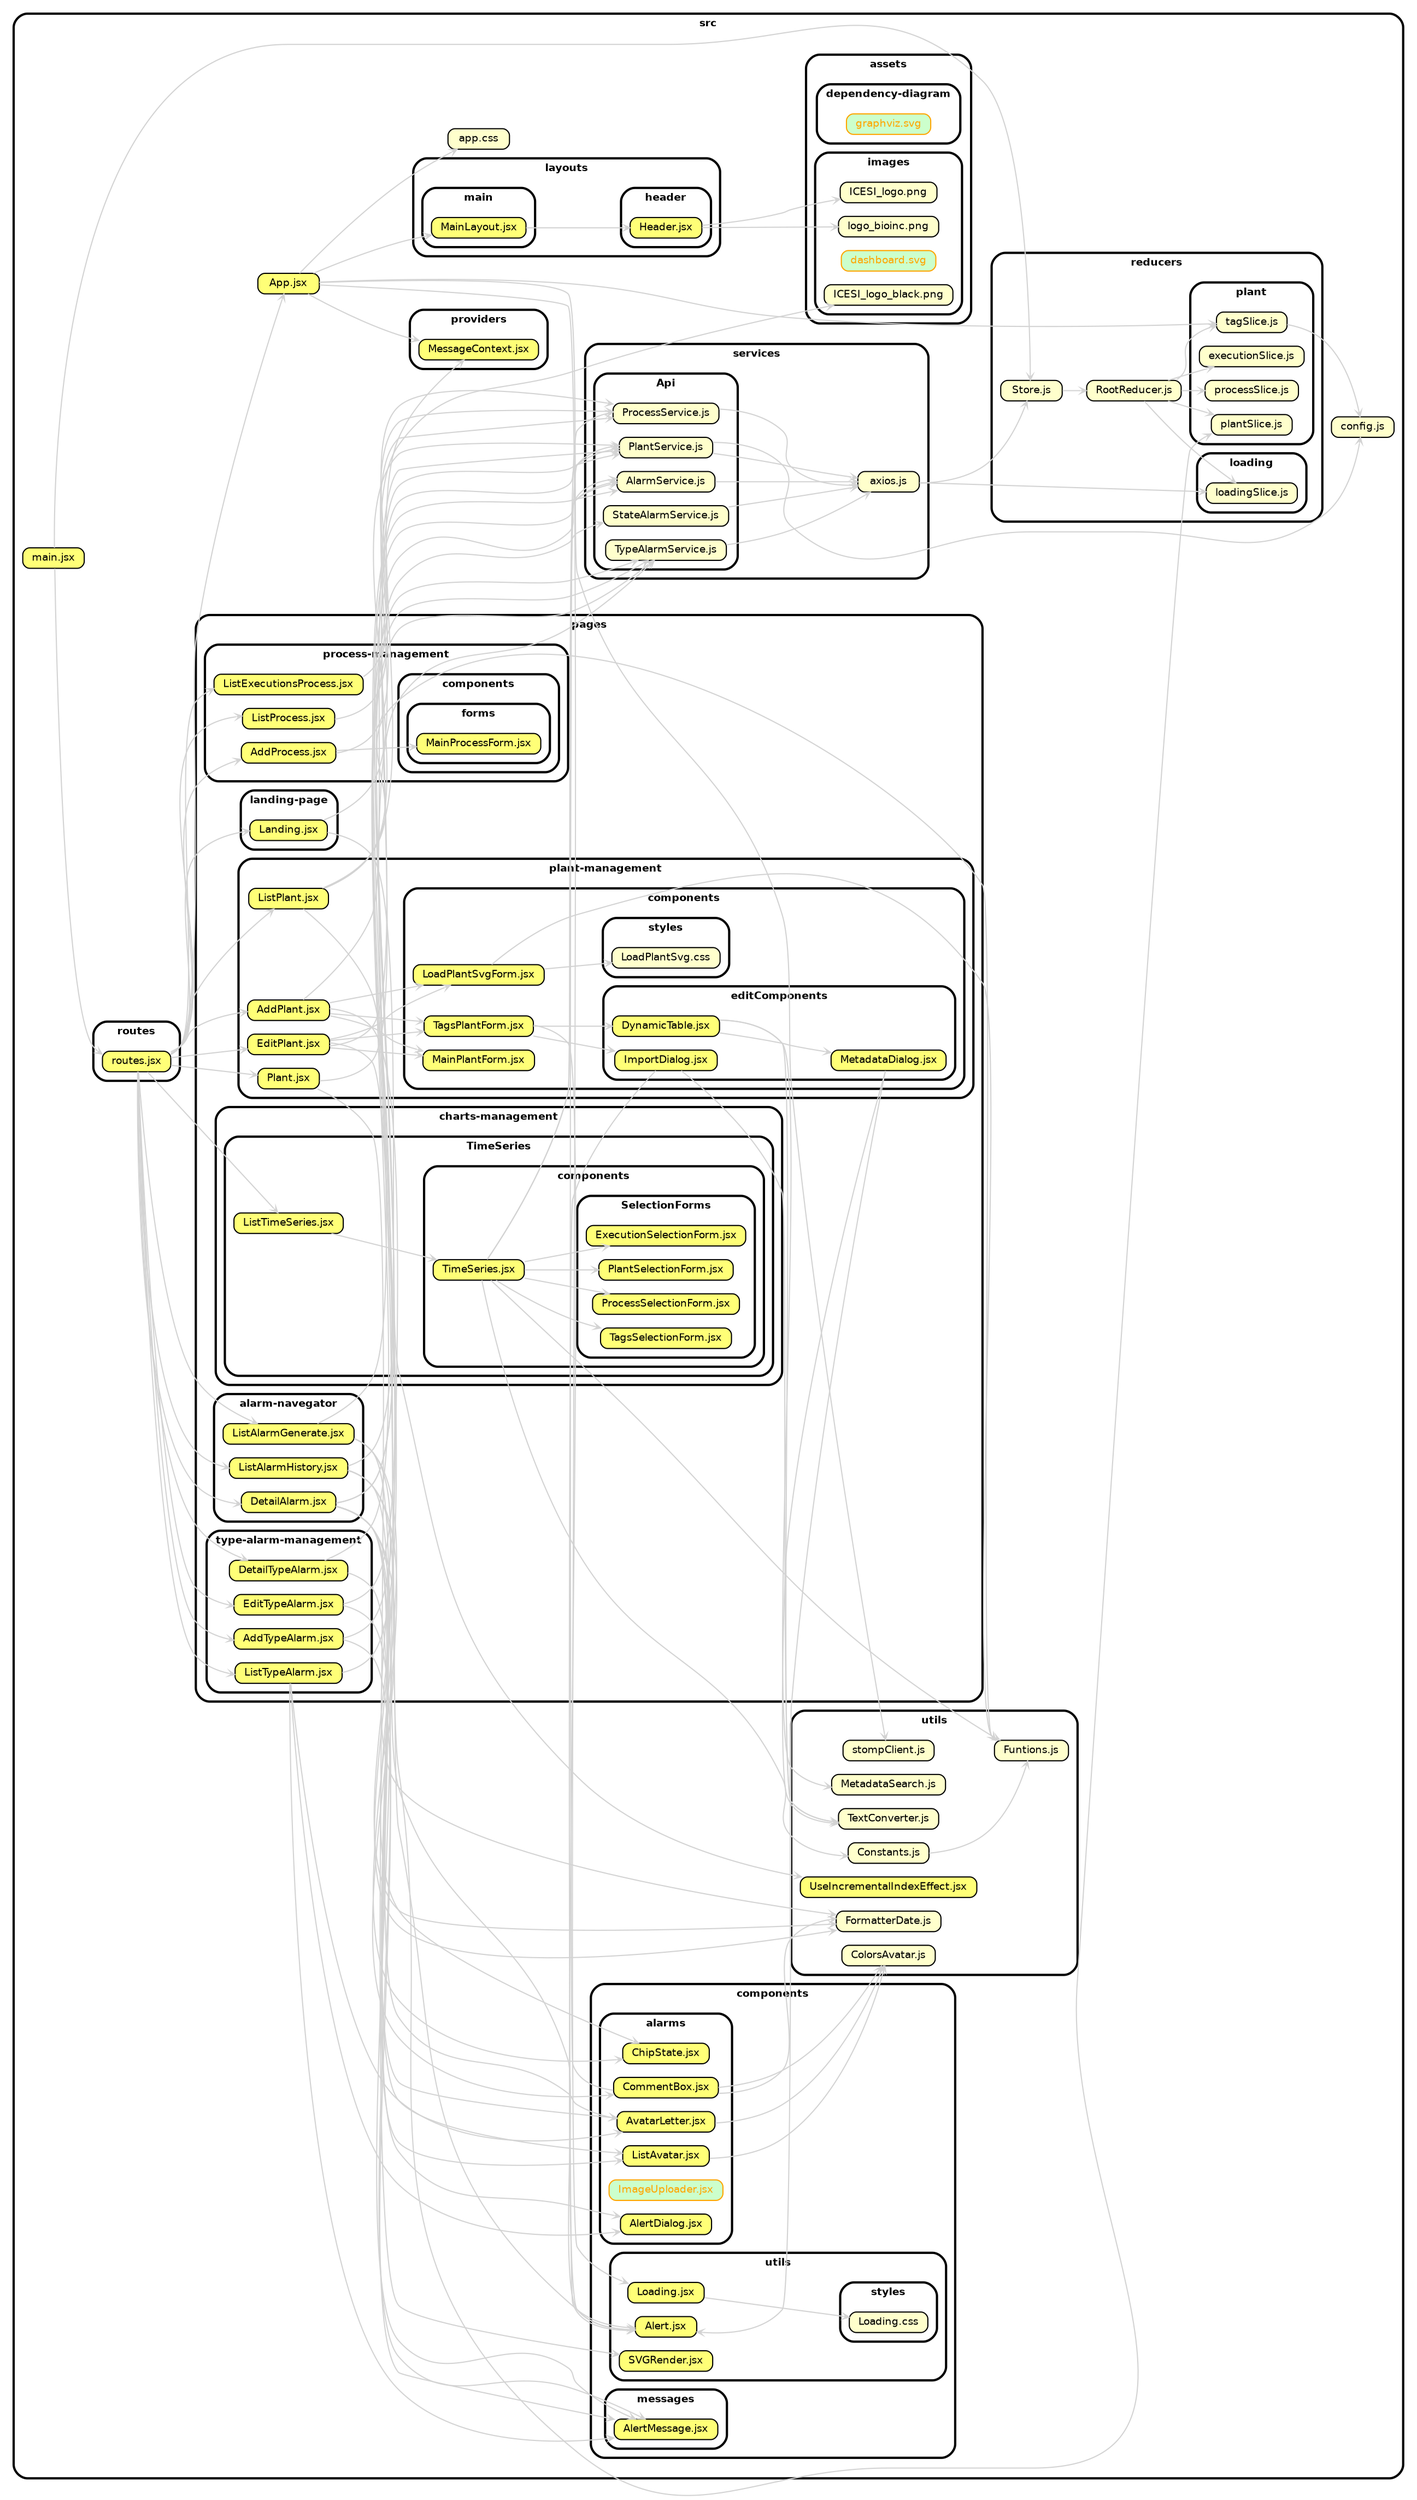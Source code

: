 strict digraph "dependency-cruiser output"{
    rankdir="LR" splines="true" overlap="false" nodesep="0.16" ranksep="0.18" fontname="Helvetica-bold" fontsize="9" style="rounded,bold,filled" fillcolor="#ffffff" compound="true"
    node [shape="box" style="rounded, filled" height="0.2" color="black" fillcolor="#ffffcc" fontcolor="black" fontname="Helvetica" fontsize="9"]
    edge [arrowhead="vee" arrowsize="0.5" penwidth="1.0" color="#D3D3D3" fontname="Helvetica" fontsize="9"]

    subgraph "cluster_src" {label="src" "src/App.jsx" [label=<App.jsx> tooltip="App.jsx" URL="src/App.jsx" fillcolor="#ffff77"] }
    "src/App.jsx" -> "src/app.css"
    "src/App.jsx" -> "src/components/utils/Loading.jsx"
    "src/App.jsx" -> "src/layouts/main/MainLayout.jsx"
    "src/App.jsx" -> "src/providers/MessageContext.jsx"
    "src/App.jsx" -> "src/reducers/plant/tagSlice.js"
    "src/App.jsx" -> "src/utils/stompClient.js"
    subgraph "cluster_src" {label="src" "src/app.css" [label=<app.css> tooltip="app.css" URL="src/app.css" ] }
    subgraph "cluster_src" {label="src" subgraph "cluster_src/assets" {label="assets" subgraph "cluster_src/assets/dependency-diagram" {label="dependency-diagram" "src/assets/dependency-diagram/graphviz.svg" [label=<graphviz.svg> tooltip="no-orphans" URL="src/assets/dependency-diagram/graphviz.svg" fillcolor="#ccffcc" fontcolor="orange" color="orange"] } } }
    subgraph "cluster_src" {label="src" subgraph "cluster_src/assets" {label="assets" subgraph "cluster_src/assets/images" {label="images" "src/assets/images/ICESI_logo.png" [label=<ICESI_logo.png> tooltip="ICESI_logo.png" URL="src/assets/images/ICESI_logo.png" ] } } }
    subgraph "cluster_src" {label="src" subgraph "cluster_src/assets" {label="assets" subgraph "cluster_src/assets/images" {label="images" "src/assets/images/ICESI_logo.png" [label=<ICESI_logo.png> tooltip="ICESI_logo.png" URL="src/assets/images/ICESI_logo.png" ] } } }
    subgraph "cluster_src" {label="src" subgraph "cluster_src/assets" {label="assets" subgraph "cluster_src/assets/images" {label="images" "src/assets/images/ICESI_logo_black.png" [label=<ICESI_logo_black.png> tooltip="ICESI_logo_black.png" URL="src/assets/images/ICESI_logo_black.png" ] } } }
    subgraph "cluster_src" {label="src" subgraph "cluster_src/assets" {label="assets" subgraph "cluster_src/assets/images" {label="images" "src/assets/images/dashboard.svg" [label=<dashboard.svg> tooltip="no-orphans" URL="src/assets/images/dashboard.svg" fillcolor="#ccffcc" fontcolor="orange" color="orange"] } } }
    subgraph "cluster_src" {label="src" subgraph "cluster_src/assets" {label="assets" subgraph "cluster_src/assets/images" {label="images" "src/assets/images/logo_bioinc.png" [label=<logo_bioinc.png> tooltip="logo_bioinc.png" URL="src/assets/images/logo_bioinc.png" ] } } }
    subgraph "cluster_src" {label="src" subgraph "cluster_src/assets" {label="assets" subgraph "cluster_src/assets/images" {label="images" "src/assets/images/logo_bioinc.png" [label=<logo_bioinc.png> tooltip="logo_bioinc.png" URL="src/assets/images/logo_bioinc.png" ] } } }
    subgraph "cluster_src" {label="src" subgraph "cluster_src/components" {label="components" subgraph "cluster_src/components/alarms" {label="alarms" "src/components/alarms/AlertDialog.jsx" [label=<AlertDialog.jsx> tooltip="AlertDialog.jsx" URL="src/components/alarms/AlertDialog.jsx" fillcolor="#ffff77"] } } }
    subgraph "cluster_src" {label="src" subgraph "cluster_src/components" {label="components" subgraph "cluster_src/components/alarms" {label="alarms" "src/components/alarms/AvatarLetter.jsx" [label=<AvatarLetter.jsx> tooltip="AvatarLetter.jsx" URL="src/components/alarms/AvatarLetter.jsx" fillcolor="#ffff77"] } } }
    "src/components/alarms/AvatarLetter.jsx" -> "src/utils/ColorsAvatar.js"
    subgraph "cluster_src" {label="src" subgraph "cluster_src/components" {label="components" subgraph "cluster_src/components/alarms" {label="alarms" "src/components/alarms/ChipState.jsx" [label=<ChipState.jsx> tooltip="ChipState.jsx" URL="src/components/alarms/ChipState.jsx" fillcolor="#ffff77"] } } }
    subgraph "cluster_src" {label="src" subgraph "cluster_src/components" {label="components" subgraph "cluster_src/components/alarms" {label="alarms" "src/components/alarms/CommentBox.jsx" [label=<CommentBox.jsx> tooltip="CommentBox.jsx" URL="src/components/alarms/CommentBox.jsx" fillcolor="#ffff77"] } } }
    "src/components/alarms/CommentBox.jsx" -> "src/services/Api/AlarmService.js"
    "src/components/alarms/CommentBox.jsx" -> "src/utils/ColorsAvatar.js"
    "src/components/alarms/CommentBox.jsx" -> "src/utils/FormatterDate.js"
    subgraph "cluster_src" {label="src" subgraph "cluster_src/components" {label="components" subgraph "cluster_src/components/alarms" {label="alarms" "src/components/alarms/ImageUploader.jsx" [label=<ImageUploader.jsx> tooltip="no-orphans" URL="src/components/alarms/ImageUploader.jsx" fillcolor="#ccffcc" fontcolor="orange" color="orange"] } } }
    subgraph "cluster_src" {label="src" subgraph "cluster_src/components" {label="components" subgraph "cluster_src/components/alarms" {label="alarms" "src/components/alarms/ListAvatar.jsx" [label=<ListAvatar.jsx> tooltip="ListAvatar.jsx" URL="src/components/alarms/ListAvatar.jsx" fillcolor="#ffff77"] } } }
    "src/components/alarms/ListAvatar.jsx" -> "src/utils/ColorsAvatar.js"
    subgraph "cluster_src" {label="src" subgraph "cluster_src/components" {label="components" subgraph "cluster_src/components/messages" {label="messages" "src/components/messages/AlertMessage.jsx" [label=<AlertMessage.jsx> tooltip="AlertMessage.jsx" URL="src/components/messages/AlertMessage.jsx" fillcolor="#ffff77"] } } }
    subgraph "cluster_src" {label="src" subgraph "cluster_src/components" {label="components" subgraph "cluster_src/components/utils" {label="utils" "src/components/utils/Alert.jsx" [label=<Alert.jsx> tooltip="Alert.jsx" URL="src/components/utils/Alert.jsx" fillcolor="#ffff77"] } } }
    subgraph "cluster_src" {label="src" subgraph "cluster_src/components" {label="components" subgraph "cluster_src/components/utils" {label="utils" "src/components/utils/Loading.jsx" [label=<Loading.jsx> tooltip="Loading.jsx" URL="src/components/utils/Loading.jsx" fillcolor="#ffff77"] } } }
    "src/components/utils/Loading.jsx" -> "src/components/utils/styles/Loading.css"
    subgraph "cluster_src" {label="src" subgraph "cluster_src/components" {label="components" subgraph "cluster_src/components/utils" {label="utils" "src/components/utils/SVGRender.jsx" [label=<SVGRender.jsx> tooltip="SVGRender.jsx" URL="src/components/utils/SVGRender.jsx" fillcolor="#ffff77"] } } }
    subgraph "cluster_src" {label="src" subgraph "cluster_src/components" {label="components" subgraph "cluster_src/components/utils" {label="utils" subgraph "cluster_src/components/utils/styles" {label="styles" "src/components/utils/styles/Loading.css" [label=<Loading.css> tooltip="Loading.css" URL="src/components/utils/styles/Loading.css" ] } } } }
    subgraph "cluster_src" {label="src" "src/config.js" [label=<config.js> tooltip="config.js" URL="src/config.js" ] }
    subgraph "cluster_src" {label="src" subgraph "cluster_src/layouts" {label="layouts" subgraph "cluster_src/layouts/header" {label="header" "src/layouts/header/Header.jsx" [label=<Header.jsx> tooltip="Header.jsx" URL="src/layouts/header/Header.jsx" fillcolor="#ffff77"] } } }
    "src/layouts/header/Header.jsx" -> "src/assets/images/ICESI_logo.png"
    "src/layouts/header/Header.jsx" -> "src/assets/images/logo_bioinc.png"
    subgraph "cluster_src" {label="src" subgraph "cluster_src/layouts" {label="layouts" subgraph "cluster_src/layouts/main" {label="main" "src/layouts/main/MainLayout.jsx" [label=<MainLayout.jsx> tooltip="MainLayout.jsx" URL="src/layouts/main/MainLayout.jsx" fillcolor="#ffff77"] } } }
    "src/layouts/main/MainLayout.jsx" -> "src/layouts/header/Header.jsx"
    subgraph "cluster_src" {label="src" "src/main.jsx" [label=<main.jsx> tooltip="main.jsx" URL="src/main.jsx" fillcolor="#ffff77"] }
    "src/main.jsx" -> "src/reducers/Store.js"
    "src/main.jsx" -> "src/routes/routes.jsx"
    subgraph "cluster_src" {label="src" subgraph "cluster_src/pages" {label="pages" subgraph "cluster_src/pages/alarm-navegator" {label="alarm-navegator" "src/pages/alarm-navegator/DetailAlarm.jsx" [label=<DetailAlarm.jsx> tooltip="DetailAlarm.jsx" URL="src/pages/alarm-navegator/DetailAlarm.jsx" fillcolor="#ffff77"] } } }
    "src/pages/alarm-navegator/DetailAlarm.jsx" -> "src/components/alarms/AlertDialog.jsx"
    "src/pages/alarm-navegator/DetailAlarm.jsx" -> "src/components/alarms/CommentBox.jsx"
    "src/pages/alarm-navegator/DetailAlarm.jsx" -> "src/components/alarms/ListAvatar.jsx"
    "src/pages/alarm-navegator/DetailAlarm.jsx" -> "src/components/messages/AlertMessage.jsx"
    "src/pages/alarm-navegator/DetailAlarm.jsx" -> "src/services/Api/AlarmService.js"
    "src/pages/alarm-navegator/DetailAlarm.jsx" -> "src/services/Api/StateAlarmService.js"
    "src/pages/alarm-navegator/DetailAlarm.jsx" -> "src/utils/FormatterDate.js"
    subgraph "cluster_src" {label="src" subgraph "cluster_src/pages" {label="pages" subgraph "cluster_src/pages/alarm-navegator" {label="alarm-navegator" "src/pages/alarm-navegator/ListAlarmGenerate.jsx" [label=<ListAlarmGenerate.jsx> tooltip="ListAlarmGenerate.jsx" URL="src/pages/alarm-navegator/ListAlarmGenerate.jsx" fillcolor="#ffff77"] } } }
    "src/pages/alarm-navegator/ListAlarmGenerate.jsx" -> "src/components/alarms/AvatarLetter.jsx"
    "src/pages/alarm-navegator/ListAlarmGenerate.jsx" -> "src/components/alarms/ChipState.jsx"
    "src/pages/alarm-navegator/ListAlarmGenerate.jsx" -> "src/services/Api/AlarmService.js"
    "src/pages/alarm-navegator/ListAlarmGenerate.jsx" -> "src/utils/FormatterDate.js"
    subgraph "cluster_src" {label="src" subgraph "cluster_src/pages" {label="pages" subgraph "cluster_src/pages/alarm-navegator" {label="alarm-navegator" "src/pages/alarm-navegator/ListAlarmHistory.jsx" [label=<ListAlarmHistory.jsx> tooltip="ListAlarmHistory.jsx" URL="src/pages/alarm-navegator/ListAlarmHistory.jsx" fillcolor="#ffff77"] } } }
    "src/pages/alarm-navegator/ListAlarmHistory.jsx" -> "src/components/alarms/AvatarLetter.jsx"
    "src/pages/alarm-navegator/ListAlarmHistory.jsx" -> "src/components/alarms/ChipState.jsx"
    "src/pages/alarm-navegator/ListAlarmHistory.jsx" -> "src/services/Api/AlarmService.js"
    "src/pages/alarm-navegator/ListAlarmHistory.jsx" -> "src/utils/FormatterDate.js"
    subgraph "cluster_src" {label="src" subgraph "cluster_src/pages" {label="pages" subgraph "cluster_src/pages/charts-management" {label="charts-management" subgraph "cluster_src/pages/charts-management/TimeSeries" {label="TimeSeries" "src/pages/charts-management/TimeSeries/ListTimeSeries.jsx" [label=<ListTimeSeries.jsx> tooltip="ListTimeSeries.jsx" URL="src/pages/charts-management/TimeSeries/ListTimeSeries.jsx" fillcolor="#ffff77"] } } } }
    "src/pages/charts-management/TimeSeries/ListTimeSeries.jsx" -> "src/pages/charts-management/TimeSeries/components/TimeSeries.jsx"
    subgraph "cluster_src" {label="src" subgraph "cluster_src/pages" {label="pages" subgraph "cluster_src/pages/charts-management" {label="charts-management" subgraph "cluster_src/pages/charts-management/TimeSeries" {label="TimeSeries" subgraph "cluster_src/pages/charts-management/TimeSeries/components" {label="components" subgraph "cluster_src/pages/charts-management/TimeSeries/components/SelectionForms" {label="SelectionForms" "src/pages/charts-management/TimeSeries/components/SelectionForms/ExecutionSelectionForm.jsx" [label=<ExecutionSelectionForm.jsx> tooltip="ExecutionSelectionForm.jsx" URL="src/pages/charts-management/TimeSeries/components/SelectionForms/ExecutionSelectionForm.jsx" fillcolor="#ffff77"] } } } } } }
    subgraph "cluster_src" {label="src" subgraph "cluster_src/pages" {label="pages" subgraph "cluster_src/pages/charts-management" {label="charts-management" subgraph "cluster_src/pages/charts-management/TimeSeries" {label="TimeSeries" subgraph "cluster_src/pages/charts-management/TimeSeries/components" {label="components" subgraph "cluster_src/pages/charts-management/TimeSeries/components/SelectionForms" {label="SelectionForms" "src/pages/charts-management/TimeSeries/components/SelectionForms/PlantSelectionForm.jsx" [label=<PlantSelectionForm.jsx> tooltip="PlantSelectionForm.jsx" URL="src/pages/charts-management/TimeSeries/components/SelectionForms/PlantSelectionForm.jsx" fillcolor="#ffff77"] } } } } } }
    subgraph "cluster_src" {label="src" subgraph "cluster_src/pages" {label="pages" subgraph "cluster_src/pages/charts-management" {label="charts-management" subgraph "cluster_src/pages/charts-management/TimeSeries" {label="TimeSeries" subgraph "cluster_src/pages/charts-management/TimeSeries/components" {label="components" subgraph "cluster_src/pages/charts-management/TimeSeries/components/SelectionForms" {label="SelectionForms" "src/pages/charts-management/TimeSeries/components/SelectionForms/ProcessSelectionForm.jsx" [label=<ProcessSelectionForm.jsx> tooltip="ProcessSelectionForm.jsx" URL="src/pages/charts-management/TimeSeries/components/SelectionForms/ProcessSelectionForm.jsx" fillcolor="#ffff77"] } } } } } }
    subgraph "cluster_src" {label="src" subgraph "cluster_src/pages" {label="pages" subgraph "cluster_src/pages/charts-management" {label="charts-management" subgraph "cluster_src/pages/charts-management/TimeSeries" {label="TimeSeries" subgraph "cluster_src/pages/charts-management/TimeSeries/components" {label="components" subgraph "cluster_src/pages/charts-management/TimeSeries/components/SelectionForms" {label="SelectionForms" "src/pages/charts-management/TimeSeries/components/SelectionForms/TagsSelectionForm.jsx" [label=<TagsSelectionForm.jsx> tooltip="TagsSelectionForm.jsx" URL="src/pages/charts-management/TimeSeries/components/SelectionForms/TagsSelectionForm.jsx" fillcolor="#ffff77"] } } } } } }
    subgraph "cluster_src" {label="src" subgraph "cluster_src/pages" {label="pages" subgraph "cluster_src/pages/charts-management" {label="charts-management" subgraph "cluster_src/pages/charts-management/TimeSeries" {label="TimeSeries" subgraph "cluster_src/pages/charts-management/TimeSeries/components" {label="components" "src/pages/charts-management/TimeSeries/components/TimeSeries.jsx" [label=<TimeSeries.jsx> tooltip="TimeSeries.jsx" URL="src/pages/charts-management/TimeSeries/components/TimeSeries.jsx" fillcolor="#ffff77"] } } } } }
    "src/pages/charts-management/TimeSeries/components/TimeSeries.jsx" -> "src/services/Api/PlantService.js"
    "src/pages/charts-management/TimeSeries/components/TimeSeries.jsx" -> "src/services/Api/ProcessService.js"
    "src/pages/charts-management/TimeSeries/components/TimeSeries.jsx" -> "src/utils/Constants.js"
    "src/pages/charts-management/TimeSeries/components/TimeSeries.jsx" -> "src/utils/Funtions.js"
    "src/pages/charts-management/TimeSeries/components/TimeSeries.jsx" -> "src/pages/charts-management/TimeSeries/components/SelectionForms/ExecutionSelectionForm.jsx"
    "src/pages/charts-management/TimeSeries/components/TimeSeries.jsx" -> "src/pages/charts-management/TimeSeries/components/SelectionForms/PlantSelectionForm.jsx"
    "src/pages/charts-management/TimeSeries/components/TimeSeries.jsx" -> "src/pages/charts-management/TimeSeries/components/SelectionForms/ProcessSelectionForm.jsx"
    "src/pages/charts-management/TimeSeries/components/TimeSeries.jsx" -> "src/pages/charts-management/TimeSeries/components/SelectionForms/TagsSelectionForm.jsx"
    subgraph "cluster_src" {label="src" subgraph "cluster_src/pages" {label="pages" subgraph "cluster_src/pages/landing-page" {label="landing-page" "src/pages/landing-page/Landing.jsx" [label=<Landing.jsx> tooltip="Landing.jsx" URL="src/pages/landing-page/Landing.jsx" fillcolor="#ffff77"] } } }
    "src/pages/landing-page/Landing.jsx" -> "src/assets/images/ICESI_logo_black.png"
    "src/pages/landing-page/Landing.jsx" -> "src/utils/UseIncrementalIndexEffect.jsx"
    subgraph "cluster_src" {label="src" subgraph "cluster_src/pages" {label="pages" subgraph "cluster_src/pages/plant-management" {label="plant-management" "src/pages/plant-management/AddPlant.jsx" [label=<AddPlant.jsx> tooltip="AddPlant.jsx" URL="src/pages/plant-management/AddPlant.jsx" fillcolor="#ffff77"] } } }
    "src/pages/plant-management/AddPlant.jsx" -> "src/components/utils/Alert.jsx"
    "src/pages/plant-management/AddPlant.jsx" -> "src/services/Api/PlantService.js"
    "src/pages/plant-management/AddPlant.jsx" -> "src/pages/plant-management/components/LoadPlantSvgForm.jsx"
    "src/pages/plant-management/AddPlant.jsx" -> "src/pages/plant-management/components/MainPlantForm.jsx"
    "src/pages/plant-management/AddPlant.jsx" -> "src/pages/plant-management/components/TagsPlantForm.jsx"
    subgraph "cluster_src" {label="src" subgraph "cluster_src/pages" {label="pages" subgraph "cluster_src/pages/plant-management" {label="plant-management" "src/pages/plant-management/EditPlant.jsx" [label=<EditPlant.jsx> tooltip="EditPlant.jsx" URL="src/pages/plant-management/EditPlant.jsx" fillcolor="#ffff77"] } } }
    "src/pages/plant-management/EditPlant.jsx" -> "src/components/utils/Alert.jsx"
    "src/pages/plant-management/EditPlant.jsx" -> "src/services/Api/PlantService.js"
    "src/pages/plant-management/EditPlant.jsx" -> "src/pages/plant-management/components/LoadPlantSvgForm.jsx"
    "src/pages/plant-management/EditPlant.jsx" -> "src/pages/plant-management/components/MainPlantForm.jsx"
    "src/pages/plant-management/EditPlant.jsx" -> "src/pages/plant-management/components/TagsPlantForm.jsx"
    subgraph "cluster_src" {label="src" subgraph "cluster_src/pages" {label="pages" subgraph "cluster_src/pages/plant-management" {label="plant-management" "src/pages/plant-management/ListPlant.jsx" [label=<ListPlant.jsx> tooltip="ListPlant.jsx" URL="src/pages/plant-management/ListPlant.jsx" fillcolor="#ffff77"] } } }
    "src/pages/plant-management/ListPlant.jsx" -> "src/providers/MessageContext.jsx"
    "src/pages/plant-management/ListPlant.jsx" -> "src/reducers/plant/plantSlice.js"
    "src/pages/plant-management/ListPlant.jsx" -> "src/services/Api/PlantService.js"
    "src/pages/plant-management/ListPlant.jsx" -> "src/utils/Funtions.js"
    subgraph "cluster_src" {label="src" subgraph "cluster_src/pages" {label="pages" subgraph "cluster_src/pages/plant-management" {label="plant-management" "src/pages/plant-management/Plant.jsx" [label=<Plant.jsx> tooltip="Plant.jsx" URL="src/pages/plant-management/Plant.jsx" fillcolor="#ffff77"] } } }
    "src/pages/plant-management/Plant.jsx" -> "src/components/utils/SVGRender.jsx"
    "src/pages/plant-management/Plant.jsx" -> "src/services/Api/PlantService.js"
    subgraph "cluster_src" {label="src" subgraph "cluster_src/pages" {label="pages" subgraph "cluster_src/pages/plant-management" {label="plant-management" subgraph "cluster_src/pages/plant-management/components" {label="components" "src/pages/plant-management/components/LoadPlantSvgForm.jsx" [label=<LoadPlantSvgForm.jsx> tooltip="LoadPlantSvgForm.jsx" URL="src/pages/plant-management/components/LoadPlantSvgForm.jsx" fillcolor="#ffff77"] } } } }
    "src/pages/plant-management/components/LoadPlantSvgForm.jsx" -> "src/utils/Funtions.js"
    "src/pages/plant-management/components/LoadPlantSvgForm.jsx" -> "src/pages/plant-management/components/styles/LoadPlantSvg.css"
    subgraph "cluster_src" {label="src" subgraph "cluster_src/pages" {label="pages" subgraph "cluster_src/pages/plant-management" {label="plant-management" subgraph "cluster_src/pages/plant-management/components" {label="components" "src/pages/plant-management/components/MainPlantForm.jsx" [label=<MainPlantForm.jsx> tooltip="MainPlantForm.jsx" URL="src/pages/plant-management/components/MainPlantForm.jsx" fillcolor="#ffff77"] } } } }
    subgraph "cluster_src" {label="src" subgraph "cluster_src/pages" {label="pages" subgraph "cluster_src/pages/plant-management" {label="plant-management" subgraph "cluster_src/pages/plant-management/components" {label="components" "src/pages/plant-management/components/TagsPlantForm.jsx" [label=<TagsPlantForm.jsx> tooltip="TagsPlantForm.jsx" URL="src/pages/plant-management/components/TagsPlantForm.jsx" fillcolor="#ffff77"] } } } }
    "src/pages/plant-management/components/TagsPlantForm.jsx" -> "src/components/utils/Alert.jsx"
    "src/pages/plant-management/components/TagsPlantForm.jsx" -> "src/pages/plant-management/components/editComponents/DynamicTable.jsx"
    "src/pages/plant-management/components/TagsPlantForm.jsx" -> "src/pages/plant-management/components/editComponents/ImportDialog.jsx"
    subgraph "cluster_src" {label="src" subgraph "cluster_src/pages" {label="pages" subgraph "cluster_src/pages/plant-management" {label="plant-management" subgraph "cluster_src/pages/plant-management/components" {label="components" subgraph "cluster_src/pages/plant-management/components/editComponents" {label="editComponents" "src/pages/plant-management/components/editComponents/DynamicTable.jsx" [label=<DynamicTable.jsx> tooltip="DynamicTable.jsx" URL="src/pages/plant-management/components/editComponents/DynamicTable.jsx" fillcolor="#ffff77"] } } } } }
    "src/pages/plant-management/components/editComponents/DynamicTable.jsx" -> "src/utils/MetadataSearch.js"
    "src/pages/plant-management/components/editComponents/DynamicTable.jsx" -> "src/utils/TextConverter.js"
    "src/pages/plant-management/components/editComponents/DynamicTable.jsx" -> "src/pages/plant-management/components/editComponents/MetadataDialog.jsx"
    subgraph "cluster_src" {label="src" subgraph "cluster_src/pages" {label="pages" subgraph "cluster_src/pages/plant-management" {label="plant-management" subgraph "cluster_src/pages/plant-management/components" {label="components" subgraph "cluster_src/pages/plant-management/components/editComponents" {label="editComponents" "src/pages/plant-management/components/editComponents/ImportDialog.jsx" [label=<ImportDialog.jsx> tooltip="ImportDialog.jsx" URL="src/pages/plant-management/components/editComponents/ImportDialog.jsx" fillcolor="#ffff77"] } } } } }
    "src/pages/plant-management/components/editComponents/ImportDialog.jsx" -> "src/components/utils/Alert.jsx"
    "src/pages/plant-management/components/editComponents/ImportDialog.jsx" -> "src/utils/TextConverter.js"
    subgraph "cluster_src" {label="src" subgraph "cluster_src/pages" {label="pages" subgraph "cluster_src/pages/plant-management" {label="plant-management" subgraph "cluster_src/pages/plant-management/components" {label="components" subgraph "cluster_src/pages/plant-management/components/editComponents" {label="editComponents" "src/pages/plant-management/components/editComponents/MetadataDialog.jsx" [label=<MetadataDialog.jsx> tooltip="MetadataDialog.jsx" URL="src/pages/plant-management/components/editComponents/MetadataDialog.jsx" fillcolor="#ffff77"] } } } } }
    "src/pages/plant-management/components/editComponents/MetadataDialog.jsx" -> "src/components/utils/Alert.jsx"
    "src/pages/plant-management/components/editComponents/MetadataDialog.jsx" -> "src/utils/TextConverter.js"
    subgraph "cluster_src" {label="src" subgraph "cluster_src/pages" {label="pages" subgraph "cluster_src/pages/plant-management" {label="plant-management" subgraph "cluster_src/pages/plant-management/components" {label="components" subgraph "cluster_src/pages/plant-management/components/styles" {label="styles" "src/pages/plant-management/components/styles/LoadPlantSvg.css" [label=<LoadPlantSvg.css> tooltip="LoadPlantSvg.css" URL="src/pages/plant-management/components/styles/LoadPlantSvg.css" ] } } } } }
    subgraph "cluster_src" {label="src" subgraph "cluster_src/pages" {label="pages" subgraph "cluster_src/pages/process-management" {label="process-management" "src/pages/process-management/AddProcess.jsx" [label=<AddProcess.jsx> tooltip="AddProcess.jsx" URL="src/pages/process-management/AddProcess.jsx" fillcolor="#ffff77"] } } }
    "src/pages/process-management/AddProcess.jsx" -> "src/services/Api/ProcessService.js"
    "src/pages/process-management/AddProcess.jsx" -> "src/pages/process-management/components/forms/MainProcessForm.jsx"
    subgraph "cluster_src" {label="src" subgraph "cluster_src/pages" {label="pages" subgraph "cluster_src/pages/process-management" {label="process-management" "src/pages/process-management/ListExecutionsProcess.jsx" [label=<ListExecutionsProcess.jsx> tooltip="ListExecutionsProcess.jsx" URL="src/pages/process-management/ListExecutionsProcess.jsx" fillcolor="#ffff77"] } } }
    "src/pages/process-management/ListExecutionsProcess.jsx" -> "src/services/Api/ProcessService.js"
    subgraph "cluster_src" {label="src" subgraph "cluster_src/pages" {label="pages" subgraph "cluster_src/pages/process-management" {label="process-management" "src/pages/process-management/ListProcess.jsx" [label=<ListProcess.jsx> tooltip="ListProcess.jsx" URL="src/pages/process-management/ListProcess.jsx" fillcolor="#ffff77"] } } }
    "src/pages/process-management/ListProcess.jsx" -> "src/services/Api/ProcessService.js"
    subgraph "cluster_src" {label="src" subgraph "cluster_src/pages" {label="pages" subgraph "cluster_src/pages/process-management" {label="process-management" subgraph "cluster_src/pages/process-management/components" {label="components" subgraph "cluster_src/pages/process-management/components/forms" {label="forms" "src/pages/process-management/components/forms/MainProcessForm.jsx" [label=<MainProcessForm.jsx> tooltip="MainProcessForm.jsx" URL="src/pages/process-management/components/forms/MainProcessForm.jsx" fillcolor="#ffff77"] } } } } }
    subgraph "cluster_src" {label="src" subgraph "cluster_src/pages" {label="pages" subgraph "cluster_src/pages/type-alarm-management" {label="type-alarm-management" "src/pages/type-alarm-management/AddTypeAlarm.jsx" [label=<AddTypeAlarm.jsx> tooltip="AddTypeAlarm.jsx" URL="src/pages/type-alarm-management/AddTypeAlarm.jsx" fillcolor="#ffff77"] } } }
    "src/pages/type-alarm-management/AddTypeAlarm.jsx" -> "src/components/messages/AlertMessage.jsx"
    "src/pages/type-alarm-management/AddTypeAlarm.jsx" -> "src/services/Api/TypeAlarmService.js"
    subgraph "cluster_src" {label="src" subgraph "cluster_src/pages" {label="pages" subgraph "cluster_src/pages/type-alarm-management" {label="type-alarm-management" "src/pages/type-alarm-management/DetailTypeAlarm.jsx" [label=<DetailTypeAlarm.jsx> tooltip="DetailTypeAlarm.jsx" URL="src/pages/type-alarm-management/DetailTypeAlarm.jsx" fillcolor="#ffff77"] } } }
    "src/pages/type-alarm-management/DetailTypeAlarm.jsx" -> "src/components/alarms/ListAvatar.jsx"
    "src/pages/type-alarm-management/DetailTypeAlarm.jsx" -> "src/services/Api/TypeAlarmService.js"
    subgraph "cluster_src" {label="src" subgraph "cluster_src/pages" {label="pages" subgraph "cluster_src/pages/type-alarm-management" {label="type-alarm-management" "src/pages/type-alarm-management/EditTypeAlarm.jsx" [label=<EditTypeAlarm.jsx> tooltip="EditTypeAlarm.jsx" URL="src/pages/type-alarm-management/EditTypeAlarm.jsx" fillcolor="#ffff77"] } } }
    "src/pages/type-alarm-management/EditTypeAlarm.jsx" -> "src/components/messages/AlertMessage.jsx"
    "src/pages/type-alarm-management/EditTypeAlarm.jsx" -> "src/services/Api/TypeAlarmService.js"
    subgraph "cluster_src" {label="src" subgraph "cluster_src/pages" {label="pages" subgraph "cluster_src/pages/type-alarm-management" {label="type-alarm-management" "src/pages/type-alarm-management/ListTypeAlarm.jsx" [label=<ListTypeAlarm.jsx> tooltip="ListTypeAlarm.jsx" URL="src/pages/type-alarm-management/ListTypeAlarm.jsx" fillcolor="#ffff77"] } } }
    "src/pages/type-alarm-management/ListTypeAlarm.jsx" -> "src/components/alarms/AlertDialog.jsx"
    "src/pages/type-alarm-management/ListTypeAlarm.jsx" -> "src/components/alarms/AvatarLetter.jsx"
    "src/pages/type-alarm-management/ListTypeAlarm.jsx" -> "src/components/messages/AlertMessage.jsx"
    "src/pages/type-alarm-management/ListTypeAlarm.jsx" -> "src/services/Api/TypeAlarmService.js"
    subgraph "cluster_src" {label="src" subgraph "cluster_src/providers" {label="providers" "src/providers/MessageContext.jsx" [label=<MessageContext.jsx> tooltip="MessageContext.jsx" URL="src/providers/MessageContext.jsx" fillcolor="#ffff77"] } }
    subgraph "cluster_src" {label="src" subgraph "cluster_src/reducers" {label="reducers" "src/reducers/RootReducer.js" [label=<RootReducer.js> tooltip="RootReducer.js" URL="src/reducers/RootReducer.js" ] } }
    "src/reducers/RootReducer.js" -> "src/reducers/loading/loadingSlice.js"
    "src/reducers/RootReducer.js" -> "src/reducers/plant/executionSlice.js"
    "src/reducers/RootReducer.js" -> "src/reducers/plant/plantSlice.js"
    "src/reducers/RootReducer.js" -> "src/reducers/plant/processSlice.js"
    "src/reducers/RootReducer.js" -> "src/reducers/plant/tagSlice.js"
    subgraph "cluster_src" {label="src" subgraph "cluster_src/reducers" {label="reducers" "src/reducers/Store.js" [label=<Store.js> tooltip="Store.js" URL="src/reducers/Store.js" ] } }
    "src/reducers/Store.js" -> "src/reducers/RootReducer.js"
    subgraph "cluster_src" {label="src" subgraph "cluster_src/reducers" {label="reducers" subgraph "cluster_src/reducers/loading" {label="loading" "src/reducers/loading/loadingSlice.js" [label=<loadingSlice.js> tooltip="loadingSlice.js" URL="src/reducers/loading/loadingSlice.js" ] } } }
    subgraph "cluster_src" {label="src" subgraph "cluster_src/reducers" {label="reducers" subgraph "cluster_src/reducers/plant" {label="plant" "src/reducers/plant/executionSlice.js" [label=<executionSlice.js> tooltip="executionSlice.js" URL="src/reducers/plant/executionSlice.js" ] } } }
    subgraph "cluster_src" {label="src" subgraph "cluster_src/reducers" {label="reducers" subgraph "cluster_src/reducers/plant" {label="plant" "src/reducers/plant/plantSlice.js" [label=<plantSlice.js> tooltip="plantSlice.js" URL="src/reducers/plant/plantSlice.js" ] } } }
    subgraph "cluster_src" {label="src" subgraph "cluster_src/reducers" {label="reducers" subgraph "cluster_src/reducers/plant" {label="plant" "src/reducers/plant/processSlice.js" [label=<processSlice.js> tooltip="processSlice.js" URL="src/reducers/plant/processSlice.js" ] } } }
    subgraph "cluster_src" {label="src" subgraph "cluster_src/reducers" {label="reducers" subgraph "cluster_src/reducers/plant" {label="plant" "src/reducers/plant/tagSlice.js" [label=<tagSlice.js> tooltip="tagSlice.js" URL="src/reducers/plant/tagSlice.js" ] } } }
    "src/reducers/plant/tagSlice.js" -> "src/config.js"
    subgraph "cluster_src" {label="src" subgraph "cluster_src/routes" {label="routes" "src/routes/routes.jsx" [label=<routes.jsx> tooltip="routes.jsx" URL="src/routes/routes.jsx" fillcolor="#ffff77"] } }
    "src/routes/routes.jsx" -> "src/App.jsx"
    "src/routes/routes.jsx" -> "src/pages/alarm-navegator/DetailAlarm.jsx"
    "src/routes/routes.jsx" -> "src/pages/alarm-navegator/ListAlarmGenerate.jsx"
    "src/routes/routes.jsx" -> "src/pages/alarm-navegator/ListAlarmHistory.jsx"
    "src/routes/routes.jsx" -> "src/pages/charts-management/TimeSeries/ListTimeSeries.jsx"
    "src/routes/routes.jsx" -> "src/pages/landing-page/Landing.jsx"
    "src/routes/routes.jsx" -> "src/pages/plant-management/AddPlant.jsx"
    "src/routes/routes.jsx" -> "src/pages/plant-management/EditPlant.jsx"
    "src/routes/routes.jsx" -> "src/pages/plant-management/ListPlant.jsx"
    "src/routes/routes.jsx" -> "src/pages/plant-management/Plant.jsx"
    "src/routes/routes.jsx" -> "src/pages/process-management/AddProcess.jsx"
    "src/routes/routes.jsx" -> "src/pages/process-management/ListExecutionsProcess.jsx"
    "src/routes/routes.jsx" -> "src/pages/process-management/ListProcess.jsx"
    "src/routes/routes.jsx" -> "src/pages/type-alarm-management/AddTypeAlarm.jsx"
    "src/routes/routes.jsx" -> "src/pages/type-alarm-management/DetailTypeAlarm.jsx"
    "src/routes/routes.jsx" -> "src/pages/type-alarm-management/EditTypeAlarm.jsx"
    "src/routes/routes.jsx" -> "src/pages/type-alarm-management/ListTypeAlarm.jsx"
    subgraph "cluster_src" {label="src" subgraph "cluster_src/services" {label="services" subgraph "cluster_src/services/Api" {label="Api" "src/services/Api/AlarmService.js" [label=<AlarmService.js> tooltip="AlarmService.js" URL="src/services/Api/AlarmService.js" ] } } }
    "src/services/Api/AlarmService.js" -> "src/services/axios.js"
    subgraph "cluster_src" {label="src" subgraph "cluster_src/services" {label="services" subgraph "cluster_src/services/Api" {label="Api" "src/services/Api/PlantService.js" [label=<PlantService.js> tooltip="PlantService.js" URL="src/services/Api/PlantService.js" ] } } }
    "src/services/Api/PlantService.js" -> "src/config.js"
    "src/services/Api/PlantService.js" -> "src/services/axios.js"
    subgraph "cluster_src" {label="src" subgraph "cluster_src/services" {label="services" subgraph "cluster_src/services/Api" {label="Api" "src/services/Api/ProcessService.js" [label=<ProcessService.js> tooltip="ProcessService.js" URL="src/services/Api/ProcessService.js" ] } } }
    "src/services/Api/ProcessService.js" -> "src/services/axios.js"
    subgraph "cluster_src" {label="src" subgraph "cluster_src/services" {label="services" subgraph "cluster_src/services/Api" {label="Api" "src/services/Api/StateAlarmService.js" [label=<StateAlarmService.js> tooltip="StateAlarmService.js" URL="src/services/Api/StateAlarmService.js" ] } } }
    "src/services/Api/StateAlarmService.js" -> "src/services/axios.js"
    subgraph "cluster_src" {label="src" subgraph "cluster_src/services" {label="services" subgraph "cluster_src/services/Api" {label="Api" "src/services/Api/TypeAlarmService.js" [label=<TypeAlarmService.js> tooltip="TypeAlarmService.js" URL="src/services/Api/TypeAlarmService.js" ] } } }
    "src/services/Api/TypeAlarmService.js" -> "src/services/axios.js"
    subgraph "cluster_src" {label="src" subgraph "cluster_src/services" {label="services" "src/services/axios.js" [label=<axios.js> tooltip="axios.js" URL="src/services/axios.js" ] } }
    "src/services/axios.js" -> "src/reducers/loading/loadingSlice.js"
    "src/services/axios.js" -> "src/reducers/Store.js"
    subgraph "cluster_src" {label="src" subgraph "cluster_src/utils" {label="utils" "src/utils/ColorsAvatar.js" [label=<ColorsAvatar.js> tooltip="ColorsAvatar.js" URL="src/utils/ColorsAvatar.js" ] } }
    subgraph "cluster_src" {label="src" subgraph "cluster_src/utils" {label="utils" "src/utils/Constants.js" [label=<Constants.js> tooltip="Constants.js" URL="src/utils/Constants.js" ] } }
    "src/utils/Constants.js" -> "src/utils/Funtions.js"
    subgraph "cluster_src" {label="src" subgraph "cluster_src/utils" {label="utils" "src/utils/FormatterDate.js" [label=<FormatterDate.js> tooltip="FormatterDate.js" URL="src/utils/FormatterDate.js" ] } }
    subgraph "cluster_src" {label="src" subgraph "cluster_src/utils" {label="utils" "src/utils/Funtions.js" [label=<Funtions.js> tooltip="Funtions.js" URL="src/utils/Funtions.js" ] } }
    subgraph "cluster_src" {label="src" subgraph "cluster_src/utils" {label="utils" "src/utils/MetadataSearch.js" [label=<MetadataSearch.js> tooltip="MetadataSearch.js" URL="src/utils/MetadataSearch.js" ] } }
    subgraph "cluster_src" {label="src" subgraph "cluster_src/utils" {label="utils" "src/utils/TextConverter.js" [label=<TextConverter.js> tooltip="TextConverter.js" URL="src/utils/TextConverter.js" ] } }
    subgraph "cluster_src" {label="src" subgraph "cluster_src/utils" {label="utils" "src/utils/UseIncrementalIndexEffect.jsx" [label=<UseIncrementalIndexEffect.jsx> tooltip="UseIncrementalIndexEffect.jsx" URL="src/utils/UseIncrementalIndexEffect.jsx" fillcolor="#ffff77"] } }
    subgraph "cluster_src" {label="src" subgraph "cluster_src/utils" {label="utils" "src/utils/stompClient.js" [label=<stompClient.js> tooltip="stompClient.js" URL="src/utils/stompClient.js" ] } }
}
